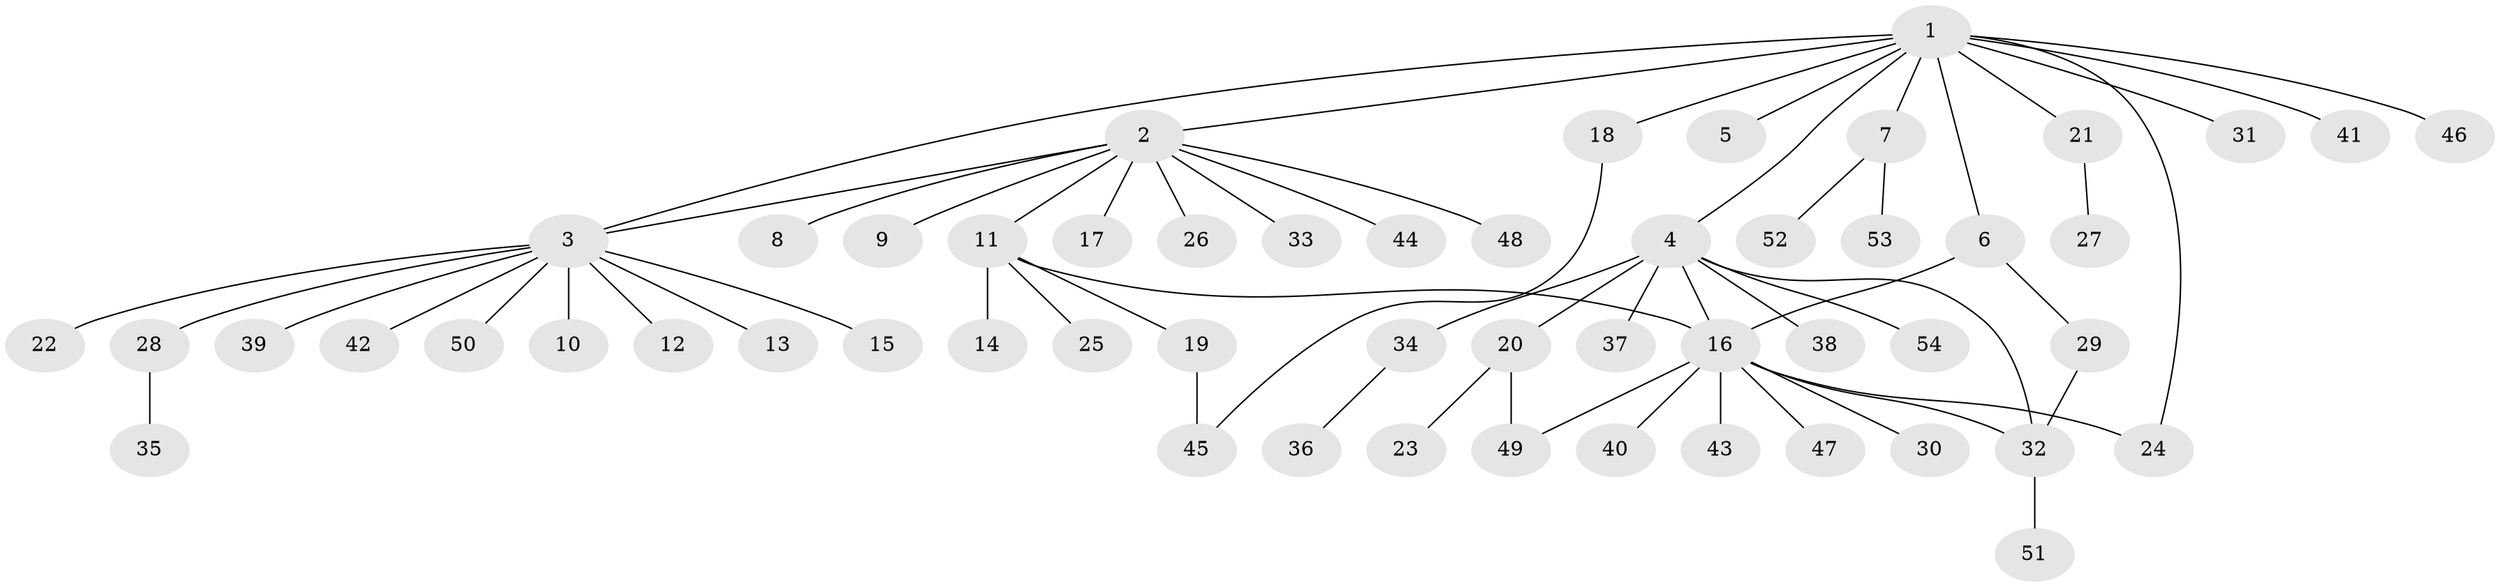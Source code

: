 // Generated by graph-tools (version 1.1) at 2025/35/03/09/25 02:35:22]
// undirected, 54 vertices, 61 edges
graph export_dot {
graph [start="1"]
  node [color=gray90,style=filled];
  1;
  2;
  3;
  4;
  5;
  6;
  7;
  8;
  9;
  10;
  11;
  12;
  13;
  14;
  15;
  16;
  17;
  18;
  19;
  20;
  21;
  22;
  23;
  24;
  25;
  26;
  27;
  28;
  29;
  30;
  31;
  32;
  33;
  34;
  35;
  36;
  37;
  38;
  39;
  40;
  41;
  42;
  43;
  44;
  45;
  46;
  47;
  48;
  49;
  50;
  51;
  52;
  53;
  54;
  1 -- 2;
  1 -- 3;
  1 -- 4;
  1 -- 5;
  1 -- 6;
  1 -- 7;
  1 -- 18;
  1 -- 21;
  1 -- 24;
  1 -- 31;
  1 -- 41;
  1 -- 46;
  2 -- 3;
  2 -- 8;
  2 -- 9;
  2 -- 11;
  2 -- 17;
  2 -- 26;
  2 -- 33;
  2 -- 44;
  2 -- 48;
  3 -- 10;
  3 -- 12;
  3 -- 13;
  3 -- 15;
  3 -- 22;
  3 -- 28;
  3 -- 39;
  3 -- 42;
  3 -- 50;
  4 -- 16;
  4 -- 20;
  4 -- 32;
  4 -- 34;
  4 -- 37;
  4 -- 38;
  4 -- 54;
  6 -- 16;
  6 -- 29;
  7 -- 52;
  7 -- 53;
  11 -- 14;
  11 -- 16;
  11 -- 19;
  11 -- 25;
  16 -- 24;
  16 -- 30;
  16 -- 32;
  16 -- 40;
  16 -- 43;
  16 -- 47;
  16 -- 49;
  18 -- 45;
  19 -- 45;
  20 -- 23;
  20 -- 49;
  21 -- 27;
  28 -- 35;
  29 -- 32;
  32 -- 51;
  34 -- 36;
}
